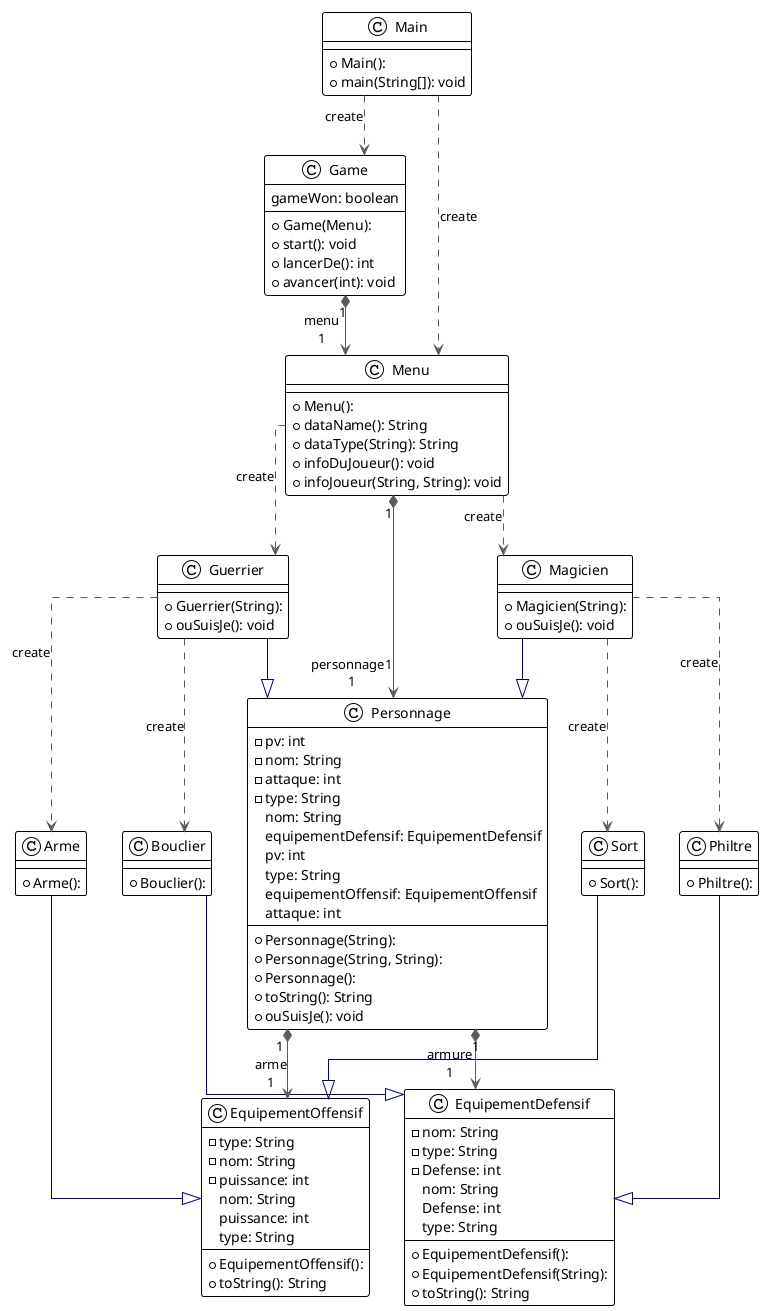 @startuml

!theme plain
top to bottom direction
skinparam linetype ortho

class Arme {
  + Arme(): 
}
class Bouclier {
  + Bouclier(): 
}
class EquipementDefensif {
  + EquipementDefensif(): 
  + EquipementDefensif(String): 
  - nom: String
  - type: String
  - Defense: int
  + toString(): String
   nom: String
   Defense: int
   type: String
}
class EquipementOffensif {
  + EquipementOffensif(): 
  - type: String
  - nom: String
  - puissance: int
  + toString(): String
   nom: String
   puissance: int
   type: String
}
class Game {
  + Game(Menu): 
  + start(): void
  + lancerDe(): int
  + avancer(int): void
   gameWon: boolean
}
class Guerrier {
  + Guerrier(String): 
  + ouSuisJe(): void
}
class Magicien {
  + Magicien(String): 
  + ouSuisJe(): void
}
class Main {
  + Main(): 
  + main(String[]): void
}
class Menu {
  + Menu(): 
  + dataName(): String
  + dataType(String): String
  + infoDuJoueur(): void
  + infoJoueur(String, String): void
}
class Personnage {
  + Personnage(String): 
  + Personnage(String, String): 
  + Personnage(): 
  - pv: int
  - nom: String
  - attaque: int
  - type: String
  + toString(): String
  + ouSuisJe(): void
   nom: String
   equipementDefensif: EquipementDefensif
   pv: int
   type: String
   equipementOffensif: EquipementOffensif
   attaque: int
}
class Philtre {
  + Philtre(): 
}
class Sort {
  + Sort(): 
}

Arme                -[#000082,plain]-^  EquipementOffensif 
Bouclier            -[#000082,plain]-^  EquipementDefensif 
Game               "1" *-[#595959,plain]-> "menu\n1" Menu               
Guerrier            -[#595959,dashed]->  Arme               : "«create»"
Guerrier            -[#595959,dashed]->  Bouclier           : "«create»"
Guerrier            -[#000082,plain]-^  Personnage         
Magicien            -[#000082,plain]-^  Personnage         
Magicien            -[#595959,dashed]->  Philtre            : "«create»"
Magicien            -[#595959,dashed]->  Sort               : "«create»"
Main                -[#595959,dashed]->  Game               : "«create»"
Main                -[#595959,dashed]->  Menu               : "«create»"
Menu                -[#595959,dashed]->  Guerrier           : "«create»"
Menu                -[#595959,dashed]->  Magicien           : "«create»"
Menu               "1" *-[#595959,plain]-> "personnage1\n1" Personnage         
Personnage         "1" *-[#595959,plain]-> "armure\n1" EquipementDefensif 
Personnage         "1" *-[#595959,plain]-> "arme\n1" EquipementOffensif 
Philtre             -[#000082,plain]-^  EquipementDefensif 
Sort                -[#000082,plain]-^  EquipementOffensif 
@enduml
